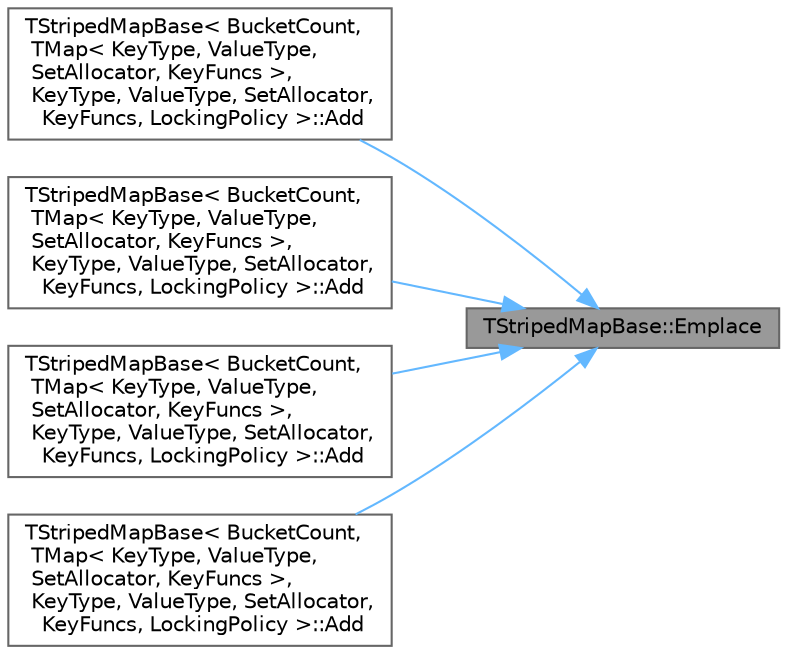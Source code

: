 digraph "TStripedMapBase::Emplace"
{
 // INTERACTIVE_SVG=YES
 // LATEX_PDF_SIZE
  bgcolor="transparent";
  edge [fontname=Helvetica,fontsize=10,labelfontname=Helvetica,labelfontsize=10];
  node [fontname=Helvetica,fontsize=10,shape=box,height=0.2,width=0.4];
  rankdir="RL";
  Node1 [id="Node000001",label="TStripedMapBase::Emplace",height=0.2,width=0.4,color="gray40", fillcolor="grey60", style="filled", fontcolor="black",tooltip="Sets the value associated with a key."];
  Node1 -> Node2 [id="edge1_Node000001_Node000002",dir="back",color="steelblue1",style="solid",tooltip=" "];
  Node2 [id="Node000002",label="TStripedMapBase\< BucketCount,\l TMap\< KeyType, ValueType,\l SetAllocator, KeyFuncs \>,\l KeyType, ValueType, SetAllocator,\l KeyFuncs, LockingPolicy \>::Add",height=0.2,width=0.4,color="grey40", fillcolor="white", style="filled",URL="$db/df4/classTStripedMapBase.html#ae9a7b6b3efcdfa320194c4590c27ca70",tooltip=" "];
  Node1 -> Node3 [id="edge2_Node000001_Node000003",dir="back",color="steelblue1",style="solid",tooltip=" "];
  Node3 [id="Node000003",label="TStripedMapBase\< BucketCount,\l TMap\< KeyType, ValueType,\l SetAllocator, KeyFuncs \>,\l KeyType, ValueType, SetAllocator,\l KeyFuncs, LockingPolicy \>::Add",height=0.2,width=0.4,color="grey40", fillcolor="white", style="filled",URL="$db/df4/classTStripedMapBase.html#ad606ada2f3b51fdc82ad1251fb640065",tooltip=" "];
  Node1 -> Node4 [id="edge3_Node000001_Node000004",dir="back",color="steelblue1",style="solid",tooltip=" "];
  Node4 [id="Node000004",label="TStripedMapBase\< BucketCount,\l TMap\< KeyType, ValueType,\l SetAllocator, KeyFuncs \>,\l KeyType, ValueType, SetAllocator,\l KeyFuncs, LockingPolicy \>::Add",height=0.2,width=0.4,color="grey40", fillcolor="white", style="filled",URL="$db/df4/classTStripedMapBase.html#a03f2f0b5f4e76dce2024c7cb4edb8892",tooltip=" "];
  Node1 -> Node5 [id="edge4_Node000001_Node000005",dir="back",color="steelblue1",style="solid",tooltip=" "];
  Node5 [id="Node000005",label="TStripedMapBase\< BucketCount,\l TMap\< KeyType, ValueType,\l SetAllocator, KeyFuncs \>,\l KeyType, ValueType, SetAllocator,\l KeyFuncs, LockingPolicy \>::Add",height=0.2,width=0.4,color="grey40", fillcolor="white", style="filled",URL="$db/df4/classTStripedMapBase.html#a275424493aedd5c1bb6f2eefb8d04e25",tooltip=" "];
}
